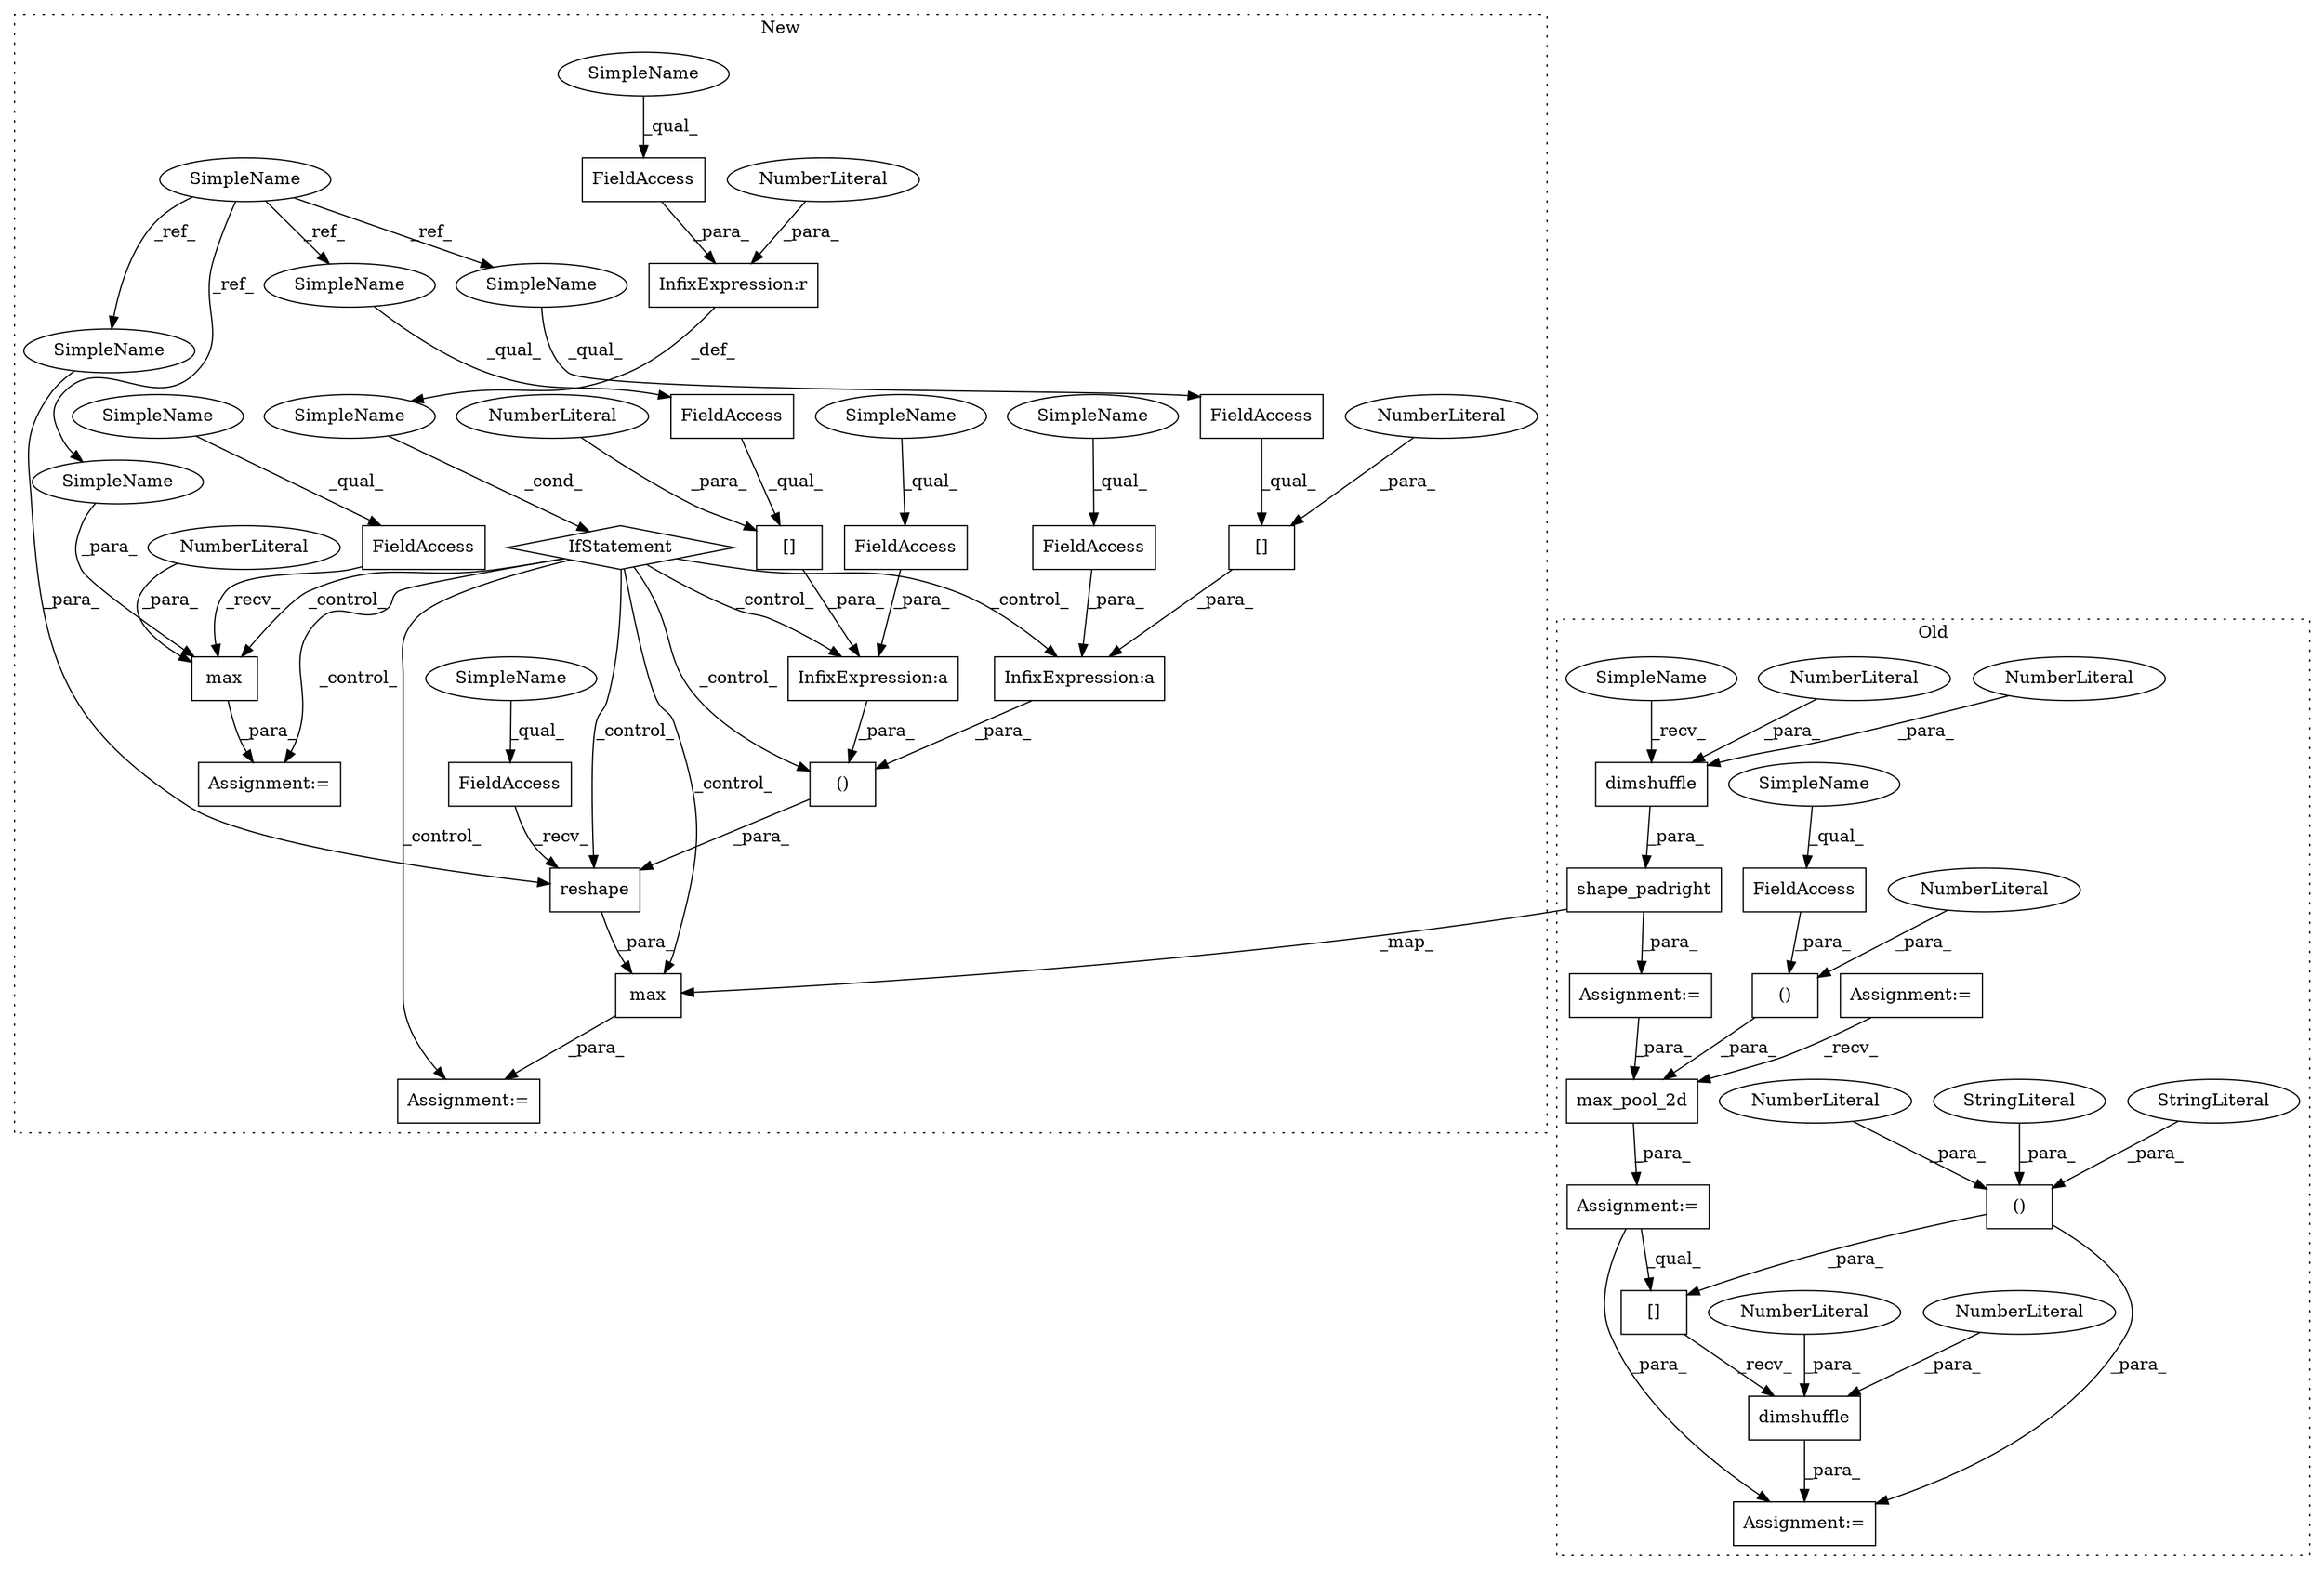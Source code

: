 digraph G {
subgraph cluster0 {
1 [label="[]" a="2" s="5367,5438" l="12,2" shape="box"];
10 [label="()" a="106" s="5379" l="59" shape="box"];
11 [label="StringLiteral" a="45" s="5393" l="16" shape="ellipse"];
13 [label="StringLiteral" a="45" s="5422" l="16" shape="ellipse"];
14 [label="Assignment:=" a="7" s="5269" l="1" shape="box"];
16 [label="()" a="106" s="5311" l="35" shape="box"];
17 [label="max_pool_2d" a="32" s="5281,5353" l="12,1" shape="box"];
19 [label="shape_padright" a="32" s="5217,5256" l="15,1" shape="box"];
25 [label="NumberLiteral" a="34" s="5379" l="1" shape="ellipse"];
26 [label="NumberLiteral" a="34" s="5345" l="1" shape="ellipse"];
31 [label="FieldAccess" a="22" s="5311" l="21" shape="box"];
33 [label="dimshuffle" a="32" s="5441,5455" l="11,1" shape="box"];
34 [label="NumberLiteral" a="34" s="5454" l="1" shape="ellipse"];
35 [label="NumberLiteral" a="34" s="5452" l="1" shape="ellipse"];
38 [label="dimshuffle" a="32" s="5239,5253" l="11,1" shape="box"];
39 [label="NumberLiteral" a="34" s="5252" l="1" shape="ellipse"];
40 [label="NumberLiteral" a="34" s="5250" l="1" shape="ellipse"];
43 [label="Assignment:=" a="7" s="5120" l="10" shape="box"];
44 [label="Assignment:=" a="7" s="5202" l="1" shape="box"];
45 [label="Assignment:=" a="7" s="5366" l="1" shape="box"];
50 [label="SimpleName" a="42" s="5311" l="4" shape="ellipse"];
51 [label="SimpleName" a="42" s="5232" l="6" shape="ellipse"];
label = "Old";
style="dotted";
}
subgraph cluster1 {
2 [label="max" a="32" s="5345,5357" l="4,1" shape="box"];
3 [label="Assignment:=" a="7" s="5330" l="1" shape="box"];
4 [label="NumberLiteral" a="34" s="5356" l="1" shape="ellipse"];
5 [label="SimpleName" a="42" s="" l="" shape="ellipse"];
6 [label="IfStatement" a="25" s="5132,5151" l="4,2" shape="diamond"];
7 [label="Assignment:=" a="7" s="5167" l="1" shape="box"];
8 [label="InfixExpression:r" a="27" s="5147" l="3" shape="box"];
9 [label="NumberLiteral" a="34" s="5150" l="1" shape="ellipse"];
12 [label="()" a="106" s="5222" l="75" shape="box"];
15 [label="InfixExpression:a" a="27" s="5238" l="3" shape="box"];
18 [label="max" a="32" s="5182,5301" l="4,1" shape="box"];
20 [label="InfixExpression:a" a="27" s="5282" l="3" shape="box"];
21 [label="[]" a="2" s="5267,5281" l="13,1" shape="box"];
22 [label="NumberLiteral" a="34" s="5280" l="1" shape="ellipse"];
23 [label="[]" a="2" s="5223,5237" l="13,1" shape="box"];
24 [label="NumberLiteral" a="34" s="5236" l="1" shape="ellipse"];
27 [label="FieldAccess" a="22" s="5331" l="13" shape="box"];
28 [label="FieldAccess" a="22" s="5186" l="13" shape="box"];
29 [label="FieldAccess" a="22" s="5136" l="11" shape="box"];
30 [label="FieldAccess" a="22" s="5285" l="11" shape="box"];
32 [label="FieldAccess" a="22" s="5241" l="11" shape="box"];
36 [label="FieldAccess" a="22" s="5223" l="12" shape="box"];
37 [label="FieldAccess" a="22" s="5267" l="12" shape="box"];
41 [label="SimpleName" a="42" s="5120" l="6" shape="ellipse"];
42 [label="reshape" a="32" s="5200,5297" l="8,2" shape="box"];
46 [label="SimpleName" a="42" s="5208" l="6" shape="ellipse"];
47 [label="SimpleName" a="42" s="5267" l="6" shape="ellipse"];
48 [label="SimpleName" a="42" s="5223" l="6" shape="ellipse"];
49 [label="SimpleName" a="42" s="5349" l="6" shape="ellipse"];
52 [label="SimpleName" a="42" s="5136" l="4" shape="ellipse"];
53 [label="SimpleName" a="42" s="5241" l="4" shape="ellipse"];
54 [label="SimpleName" a="42" s="5285" l="4" shape="ellipse"];
55 [label="SimpleName" a="42" s="5186" l="6" shape="ellipse"];
56 [label="SimpleName" a="42" s="5331" l="6" shape="ellipse"];
label = "New";
style="dotted";
}
1 -> 33 [label="_recv_"];
2 -> 3 [label="_para_"];
4 -> 2 [label="_para_"];
5 -> 6 [label="_cond_"];
6 -> 15 [label="_control_"];
6 -> 7 [label="_control_"];
6 -> 12 [label="_control_"];
6 -> 42 [label="_control_"];
6 -> 18 [label="_control_"];
6 -> 3 [label="_control_"];
6 -> 2 [label="_control_"];
6 -> 20 [label="_control_"];
8 -> 5 [label="_def_"];
9 -> 8 [label="_para_"];
10 -> 45 [label="_para_"];
10 -> 1 [label="_para_"];
11 -> 10 [label="_para_"];
12 -> 42 [label="_para_"];
13 -> 10 [label="_para_"];
14 -> 45 [label="_para_"];
14 -> 1 [label="_qual_"];
15 -> 12 [label="_para_"];
16 -> 17 [label="_para_"];
17 -> 14 [label="_para_"];
18 -> 7 [label="_para_"];
19 -> 44 [label="_para_"];
19 -> 18 [label="_map_"];
20 -> 12 [label="_para_"];
21 -> 20 [label="_para_"];
22 -> 21 [label="_para_"];
23 -> 15 [label="_para_"];
24 -> 23 [label="_para_"];
25 -> 10 [label="_para_"];
26 -> 16 [label="_para_"];
27 -> 2 [label="_recv_"];
28 -> 42 [label="_recv_"];
29 -> 8 [label="_para_"];
30 -> 20 [label="_para_"];
31 -> 16 [label="_para_"];
32 -> 15 [label="_para_"];
33 -> 45 [label="_para_"];
34 -> 33 [label="_para_"];
35 -> 33 [label="_para_"];
36 -> 23 [label="_qual_"];
37 -> 21 [label="_qual_"];
38 -> 19 [label="_para_"];
39 -> 38 [label="_para_"];
40 -> 38 [label="_para_"];
41 -> 48 [label="_ref_"];
41 -> 49 [label="_ref_"];
41 -> 47 [label="_ref_"];
41 -> 46 [label="_ref_"];
42 -> 18 [label="_para_"];
43 -> 17 [label="_recv_"];
44 -> 17 [label="_para_"];
46 -> 42 [label="_para_"];
47 -> 37 [label="_qual_"];
48 -> 36 [label="_qual_"];
49 -> 2 [label="_para_"];
50 -> 31 [label="_qual_"];
51 -> 38 [label="_recv_"];
52 -> 29 [label="_qual_"];
53 -> 32 [label="_qual_"];
54 -> 30 [label="_qual_"];
55 -> 28 [label="_qual_"];
56 -> 27 [label="_qual_"];
}